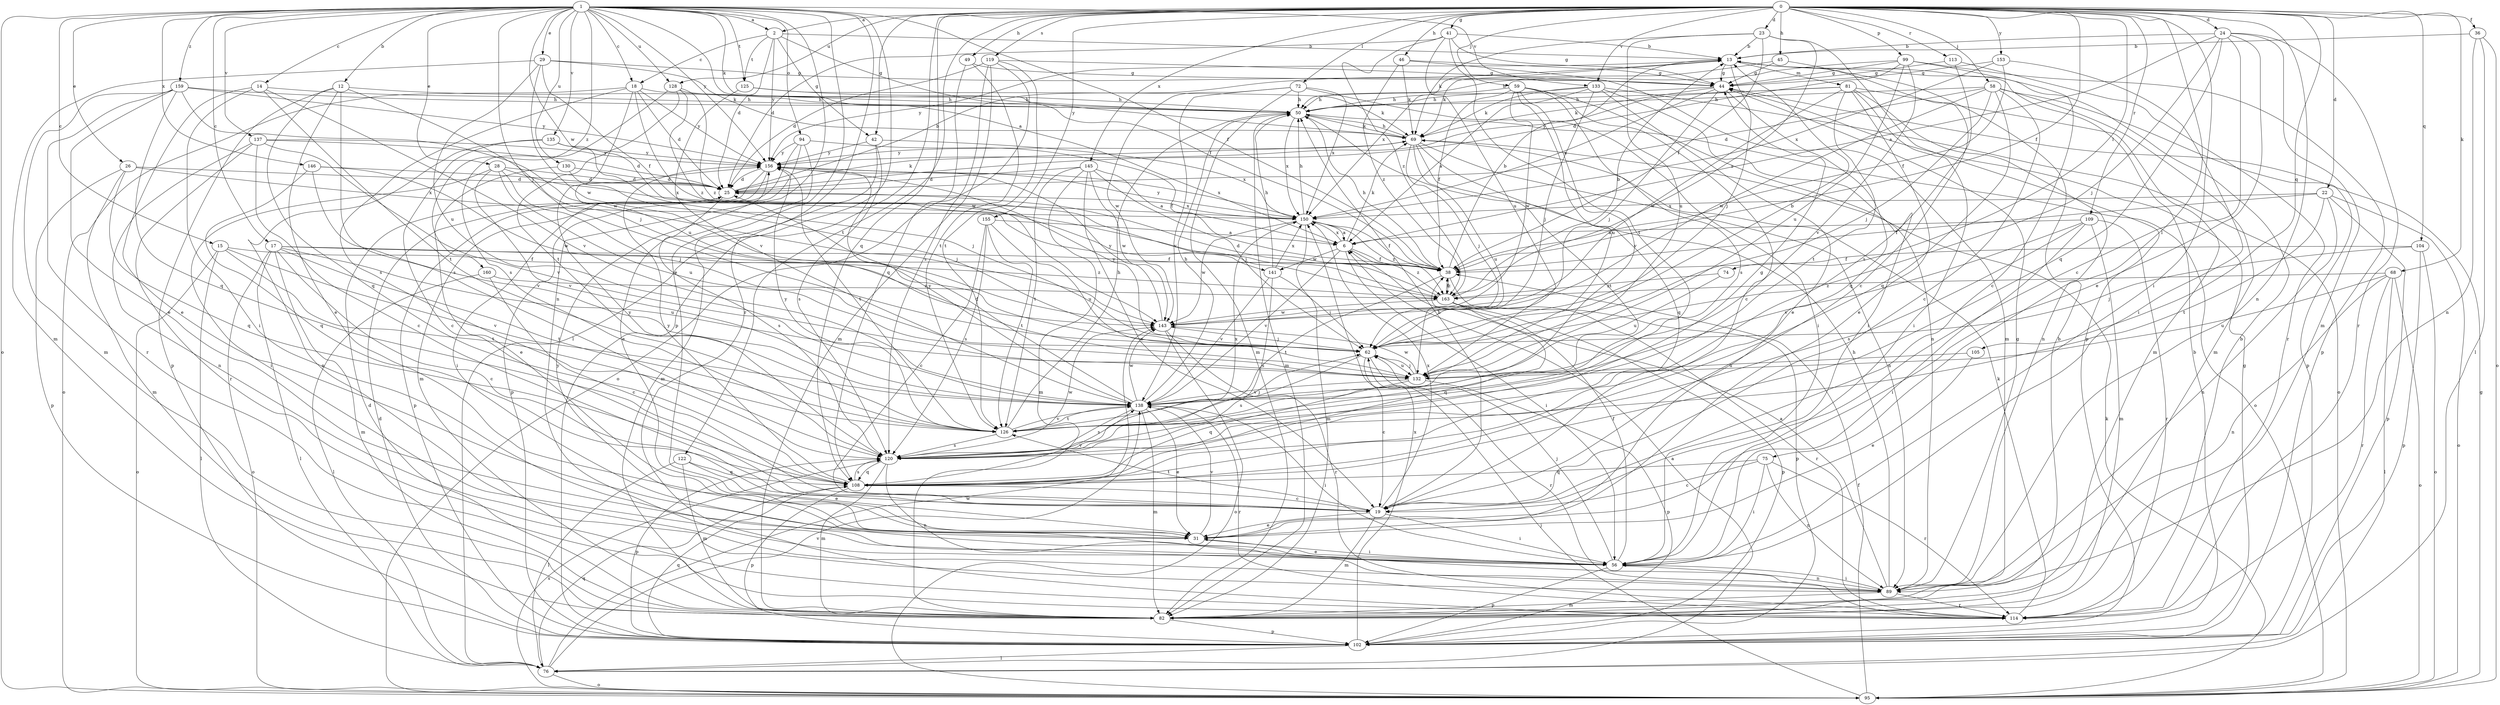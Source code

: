 strict digraph  {
0;
1;
2;
6;
12;
13;
14;
15;
17;
18;
19;
22;
23;
24;
25;
26;
28;
29;
31;
36;
38;
41;
42;
44;
45;
46;
49;
50;
56;
58;
59;
62;
68;
69;
72;
74;
75;
76;
81;
82;
89;
94;
95;
99;
102;
104;
105;
108;
109;
113;
114;
119;
120;
122;
125;
126;
128;
130;
132;
133;
135;
137;
138;
141;
143;
145;
146;
150;
153;
155;
156;
159;
160;
163;
0 -> 2  [label=a];
0 -> 22  [label=d];
0 -> 23  [label=d];
0 -> 24  [label=d];
0 -> 36  [label=f];
0 -> 38  [label=f];
0 -> 41  [label=g];
0 -> 42  [label=g];
0 -> 45  [label=h];
0 -> 46  [label=h];
0 -> 49  [label=h];
0 -> 56  [label=i];
0 -> 58  [label=j];
0 -> 59  [label=j];
0 -> 68  [label=k];
0 -> 72  [label=l];
0 -> 74  [label=l];
0 -> 75  [label=l];
0 -> 89  [label=n];
0 -> 99  [label=p];
0 -> 102  [label=p];
0 -> 104  [label=q];
0 -> 105  [label=q];
0 -> 108  [label=q];
0 -> 109  [label=r];
0 -> 113  [label=r];
0 -> 119  [label=s];
0 -> 122  [label=t];
0 -> 128  [label=u];
0 -> 133  [label=v];
0 -> 145  [label=x];
0 -> 153  [label=y];
0 -> 155  [label=y];
1 -> 2  [label=a];
1 -> 6  [label=a];
1 -> 12  [label=b];
1 -> 14  [label=c];
1 -> 15  [label=c];
1 -> 17  [label=c];
1 -> 18  [label=c];
1 -> 26  [label=e];
1 -> 28  [label=e];
1 -> 29  [label=e];
1 -> 31  [label=e];
1 -> 38  [label=f];
1 -> 62  [label=j];
1 -> 69  [label=k];
1 -> 76  [label=l];
1 -> 89  [label=n];
1 -> 94  [label=o];
1 -> 95  [label=o];
1 -> 114  [label=r];
1 -> 125  [label=t];
1 -> 128  [label=u];
1 -> 130  [label=u];
1 -> 133  [label=v];
1 -> 135  [label=v];
1 -> 137  [label=v];
1 -> 141  [label=w];
1 -> 146  [label=x];
1 -> 156  [label=y];
1 -> 159  [label=z];
1 -> 160  [label=z];
2 -> 13  [label=b];
2 -> 18  [label=c];
2 -> 25  [label=d];
2 -> 38  [label=f];
2 -> 42  [label=g];
2 -> 125  [label=t];
2 -> 156  [label=y];
6 -> 38  [label=f];
6 -> 56  [label=i];
6 -> 69  [label=k];
6 -> 138  [label=v];
6 -> 141  [label=w];
6 -> 150  [label=x];
6 -> 163  [label=z];
12 -> 31  [label=e];
12 -> 50  [label=h];
12 -> 62  [label=j];
12 -> 102  [label=p];
12 -> 108  [label=q];
12 -> 120  [label=s];
13 -> 44  [label=g];
13 -> 62  [label=j];
13 -> 81  [label=m];
13 -> 150  [label=x];
13 -> 156  [label=y];
14 -> 31  [label=e];
14 -> 50  [label=h];
14 -> 56  [label=i];
14 -> 126  [label=t];
14 -> 138  [label=v];
15 -> 38  [label=f];
15 -> 76  [label=l];
15 -> 95  [label=o];
15 -> 126  [label=t];
15 -> 138  [label=v];
17 -> 19  [label=c];
17 -> 38  [label=f];
17 -> 76  [label=l];
17 -> 82  [label=m];
17 -> 95  [label=o];
17 -> 126  [label=t];
17 -> 132  [label=u];
17 -> 163  [label=z];
18 -> 25  [label=d];
18 -> 50  [label=h];
18 -> 95  [label=o];
18 -> 120  [label=s];
18 -> 132  [label=u];
18 -> 156  [label=y];
18 -> 163  [label=z];
19 -> 31  [label=e];
19 -> 50  [label=h];
19 -> 56  [label=i];
19 -> 82  [label=m];
19 -> 126  [label=t];
19 -> 150  [label=x];
22 -> 38  [label=f];
22 -> 89  [label=n];
22 -> 95  [label=o];
22 -> 102  [label=p];
22 -> 126  [label=t];
22 -> 150  [label=x];
23 -> 13  [label=b];
23 -> 38  [label=f];
23 -> 69  [label=k];
23 -> 102  [label=p];
23 -> 132  [label=u];
23 -> 163  [label=z];
24 -> 6  [label=a];
24 -> 13  [label=b];
24 -> 19  [label=c];
24 -> 31  [label=e];
24 -> 62  [label=j];
24 -> 82  [label=m];
24 -> 108  [label=q];
24 -> 114  [label=r];
25 -> 13  [label=b];
25 -> 69  [label=k];
25 -> 120  [label=s];
25 -> 150  [label=x];
26 -> 25  [label=d];
26 -> 82  [label=m];
26 -> 102  [label=p];
26 -> 108  [label=q];
26 -> 150  [label=x];
28 -> 25  [label=d];
28 -> 56  [label=i];
28 -> 62  [label=j];
28 -> 132  [label=u];
28 -> 138  [label=v];
28 -> 150  [label=x];
29 -> 38  [label=f];
29 -> 44  [label=g];
29 -> 69  [label=k];
29 -> 82  [label=m];
29 -> 132  [label=u];
29 -> 143  [label=w];
31 -> 56  [label=i];
31 -> 138  [label=v];
36 -> 13  [label=b];
36 -> 76  [label=l];
36 -> 89  [label=n];
36 -> 95  [label=o];
38 -> 13  [label=b];
38 -> 50  [label=h];
38 -> 102  [label=p];
38 -> 126  [label=t];
38 -> 163  [label=z];
41 -> 13  [label=b];
41 -> 25  [label=d];
41 -> 44  [label=g];
41 -> 126  [label=t];
41 -> 132  [label=u];
41 -> 163  [label=z];
42 -> 82  [label=m];
42 -> 120  [label=s];
42 -> 150  [label=x];
42 -> 156  [label=y];
44 -> 50  [label=h];
44 -> 62  [label=j];
44 -> 69  [label=k];
44 -> 108  [label=q];
44 -> 150  [label=x];
45 -> 19  [label=c];
45 -> 44  [label=g];
45 -> 69  [label=k];
46 -> 44  [label=g];
46 -> 69  [label=k];
46 -> 82  [label=m];
46 -> 163  [label=z];
49 -> 44  [label=g];
49 -> 108  [label=q];
49 -> 126  [label=t];
50 -> 69  [label=k];
50 -> 82  [label=m];
50 -> 95  [label=o];
50 -> 150  [label=x];
56 -> 31  [label=e];
56 -> 38  [label=f];
56 -> 62  [label=j];
56 -> 89  [label=n];
56 -> 102  [label=p];
56 -> 156  [label=y];
58 -> 19  [label=c];
58 -> 25  [label=d];
58 -> 50  [label=h];
58 -> 62  [label=j];
58 -> 82  [label=m];
58 -> 102  [label=p];
58 -> 108  [label=q];
58 -> 143  [label=w];
59 -> 19  [label=c];
59 -> 38  [label=f];
59 -> 50  [label=h];
59 -> 89  [label=n];
59 -> 120  [label=s];
59 -> 132  [label=u];
59 -> 138  [label=v];
59 -> 143  [label=w];
62 -> 13  [label=b];
62 -> 19  [label=c];
62 -> 114  [label=r];
62 -> 120  [label=s];
62 -> 132  [label=u];
62 -> 156  [label=y];
68 -> 76  [label=l];
68 -> 89  [label=n];
68 -> 95  [label=o];
68 -> 114  [label=r];
68 -> 132  [label=u];
68 -> 163  [label=z];
69 -> 50  [label=h];
69 -> 62  [label=j];
69 -> 89  [label=n];
69 -> 108  [label=q];
69 -> 126  [label=t];
69 -> 132  [label=u];
69 -> 156  [label=y];
72 -> 50  [label=h];
72 -> 56  [label=i];
72 -> 82  [label=m];
72 -> 138  [label=v];
72 -> 143  [label=w];
72 -> 150  [label=x];
74 -> 132  [label=u];
74 -> 163  [label=z];
75 -> 19  [label=c];
75 -> 56  [label=i];
75 -> 89  [label=n];
75 -> 108  [label=q];
75 -> 114  [label=r];
76 -> 6  [label=a];
76 -> 95  [label=o];
76 -> 108  [label=q];
76 -> 138  [label=v];
76 -> 143  [label=w];
81 -> 31  [label=e];
81 -> 50  [label=h];
81 -> 56  [label=i];
81 -> 82  [label=m];
81 -> 89  [label=n];
81 -> 126  [label=t];
81 -> 143  [label=w];
81 -> 156  [label=y];
82 -> 13  [label=b];
82 -> 25  [label=d];
82 -> 102  [label=p];
89 -> 6  [label=a];
89 -> 44  [label=g];
89 -> 50  [label=h];
89 -> 56  [label=i];
89 -> 82  [label=m];
89 -> 114  [label=r];
94 -> 31  [label=e];
94 -> 38  [label=f];
94 -> 82  [label=m];
94 -> 102  [label=p];
94 -> 156  [label=y];
95 -> 38  [label=f];
95 -> 44  [label=g];
95 -> 62  [label=j];
95 -> 69  [label=k];
95 -> 120  [label=s];
99 -> 19  [label=c];
99 -> 25  [label=d];
99 -> 44  [label=g];
99 -> 50  [label=h];
99 -> 102  [label=p];
99 -> 132  [label=u];
99 -> 138  [label=v];
102 -> 13  [label=b];
102 -> 25  [label=d];
102 -> 44  [label=g];
102 -> 76  [label=l];
102 -> 108  [label=q];
102 -> 150  [label=x];
104 -> 38  [label=f];
104 -> 62  [label=j];
104 -> 95  [label=o];
104 -> 102  [label=p];
105 -> 31  [label=e];
105 -> 132  [label=u];
108 -> 19  [label=c];
108 -> 102  [label=p];
108 -> 120  [label=s];
108 -> 138  [label=v];
108 -> 156  [label=y];
109 -> 6  [label=a];
109 -> 56  [label=i];
109 -> 82  [label=m];
109 -> 114  [label=r];
109 -> 120  [label=s];
109 -> 138  [label=v];
113 -> 44  [label=g];
113 -> 114  [label=r];
113 -> 120  [label=s];
114 -> 13  [label=b];
114 -> 69  [label=k];
119 -> 25  [label=d];
119 -> 44  [label=g];
119 -> 82  [label=m];
119 -> 95  [label=o];
119 -> 120  [label=s];
119 -> 126  [label=t];
120 -> 44  [label=g];
120 -> 82  [label=m];
120 -> 89  [label=n];
120 -> 102  [label=p];
120 -> 108  [label=q];
120 -> 143  [label=w];
120 -> 150  [label=x];
120 -> 156  [label=y];
122 -> 31  [label=e];
122 -> 76  [label=l];
122 -> 82  [label=m];
122 -> 108  [label=q];
125 -> 50  [label=h];
125 -> 69  [label=k];
125 -> 138  [label=v];
126 -> 50  [label=h];
126 -> 62  [label=j];
126 -> 120  [label=s];
126 -> 138  [label=v];
126 -> 156  [label=y];
128 -> 50  [label=h];
128 -> 120  [label=s];
128 -> 126  [label=t];
128 -> 143  [label=w];
128 -> 163  [label=z];
130 -> 25  [label=d];
130 -> 31  [label=e];
130 -> 62  [label=j];
132 -> 62  [label=j];
132 -> 102  [label=p];
132 -> 108  [label=q];
132 -> 138  [label=v];
132 -> 143  [label=w];
133 -> 6  [label=a];
133 -> 31  [label=e];
133 -> 50  [label=h];
133 -> 56  [label=i];
133 -> 62  [label=j];
133 -> 69  [label=k];
133 -> 95  [label=o];
135 -> 19  [label=c];
135 -> 62  [label=j];
135 -> 89  [label=n];
135 -> 156  [label=y];
137 -> 19  [label=c];
137 -> 25  [label=d];
137 -> 89  [label=n];
137 -> 114  [label=r];
137 -> 138  [label=v];
137 -> 156  [label=y];
138 -> 25  [label=d];
138 -> 31  [label=e];
138 -> 50  [label=h];
138 -> 56  [label=i];
138 -> 82  [label=m];
138 -> 114  [label=r];
138 -> 120  [label=s];
138 -> 126  [label=t];
138 -> 143  [label=w];
138 -> 156  [label=y];
141 -> 50  [label=h];
141 -> 62  [label=j];
141 -> 120  [label=s];
141 -> 138  [label=v];
141 -> 150  [label=x];
143 -> 62  [label=j];
143 -> 95  [label=o];
143 -> 114  [label=r];
143 -> 156  [label=y];
145 -> 6  [label=a];
145 -> 19  [label=c];
145 -> 25  [label=d];
145 -> 62  [label=j];
145 -> 82  [label=m];
145 -> 126  [label=t];
145 -> 143  [label=w];
146 -> 25  [label=d];
146 -> 108  [label=q];
146 -> 138  [label=v];
146 -> 143  [label=w];
150 -> 6  [label=a];
150 -> 38  [label=f];
150 -> 50  [label=h];
150 -> 82  [label=m];
150 -> 143  [label=w];
150 -> 156  [label=y];
150 -> 163  [label=z];
153 -> 38  [label=f];
153 -> 44  [label=g];
153 -> 56  [label=i];
153 -> 150  [label=x];
155 -> 6  [label=a];
155 -> 19  [label=c];
155 -> 120  [label=s];
155 -> 126  [label=t];
155 -> 132  [label=u];
156 -> 25  [label=d];
156 -> 56  [label=i];
156 -> 102  [label=p];
156 -> 126  [label=t];
156 -> 150  [label=x];
159 -> 31  [label=e];
159 -> 50  [label=h];
159 -> 82  [label=m];
159 -> 108  [label=q];
159 -> 114  [label=r];
159 -> 143  [label=w];
159 -> 156  [label=y];
160 -> 19  [label=c];
160 -> 76  [label=l];
160 -> 163  [label=z];
163 -> 13  [label=b];
163 -> 25  [label=d];
163 -> 38  [label=f];
163 -> 102  [label=p];
163 -> 108  [label=q];
163 -> 114  [label=r];
163 -> 143  [label=w];
}

